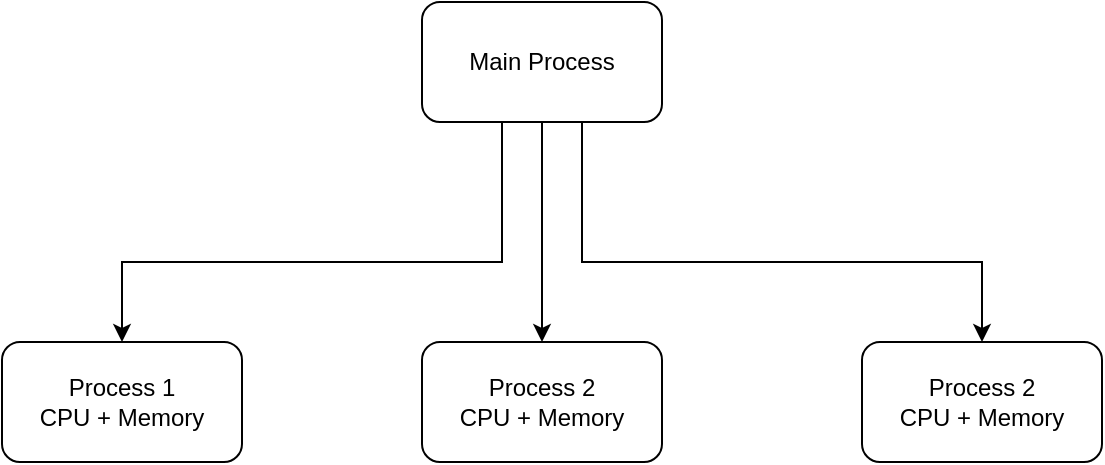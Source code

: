 <mxfile version="20.5.1" type="github">
  <diagram id="O059o2RbelGLcB2xG4wM" name="Page-1">
    <mxGraphModel dx="1298" dy="684" grid="1" gridSize="10" guides="1" tooltips="1" connect="1" arrows="1" fold="1" page="1" pageScale="1" pageWidth="827" pageHeight="1169" math="0" shadow="0">
      <root>
        <mxCell id="0" />
        <mxCell id="1" parent="0" />
        <mxCell id="He_Dx3fvKOiLOjP05rNN-5" value="" style="edgeStyle=orthogonalEdgeStyle;rounded=0;orthogonalLoop=1;jettySize=auto;html=1;" parent="1" source="He_Dx3fvKOiLOjP05rNN-1" target="He_Dx3fvKOiLOjP05rNN-4" edge="1">
          <mxGeometry relative="1" as="geometry" />
        </mxCell>
        <mxCell id="He_Dx3fvKOiLOjP05rNN-6" style="edgeStyle=orthogonalEdgeStyle;rounded=0;orthogonalLoop=1;jettySize=auto;html=1;entryX=0.5;entryY=0;entryDx=0;entryDy=0;" parent="1" source="He_Dx3fvKOiLOjP05rNN-1" target="He_Dx3fvKOiLOjP05rNN-2" edge="1">
          <mxGeometry relative="1" as="geometry">
            <Array as="points">
              <mxPoint x="380" y="220" />
              <mxPoint x="190" y="220" />
            </Array>
          </mxGeometry>
        </mxCell>
        <mxCell id="He_Dx3fvKOiLOjP05rNN-8" style="edgeStyle=orthogonalEdgeStyle;rounded=0;orthogonalLoop=1;jettySize=auto;html=1;entryX=0.5;entryY=0;entryDx=0;entryDy=0;" parent="1" source="He_Dx3fvKOiLOjP05rNN-1" target="He_Dx3fvKOiLOjP05rNN-3" edge="1">
          <mxGeometry relative="1" as="geometry">
            <Array as="points">
              <mxPoint x="420" y="220" />
              <mxPoint x="620" y="220" />
            </Array>
          </mxGeometry>
        </mxCell>
        <mxCell id="He_Dx3fvKOiLOjP05rNN-1" value="Main Process" style="rounded=1;whiteSpace=wrap;html=1;" parent="1" vertex="1">
          <mxGeometry x="340" y="90" width="120" height="60" as="geometry" />
        </mxCell>
        <mxCell id="He_Dx3fvKOiLOjP05rNN-2" value="Process 1&lt;br&gt;CPU + Memory" style="rounded=1;whiteSpace=wrap;html=1;" parent="1" vertex="1">
          <mxGeometry x="130" y="260" width="120" height="60" as="geometry" />
        </mxCell>
        <mxCell id="He_Dx3fvKOiLOjP05rNN-3" value="Process 2&lt;br&gt;CPU + Memory" style="rounded=1;whiteSpace=wrap;html=1;" parent="1" vertex="1">
          <mxGeometry x="560" y="260" width="120" height="60" as="geometry" />
        </mxCell>
        <mxCell id="He_Dx3fvKOiLOjP05rNN-4" value="Process 2&lt;br&gt;CPU + Memory" style="rounded=1;whiteSpace=wrap;html=1;" parent="1" vertex="1">
          <mxGeometry x="340" y="260" width="120" height="60" as="geometry" />
        </mxCell>
      </root>
    </mxGraphModel>
  </diagram>
</mxfile>
